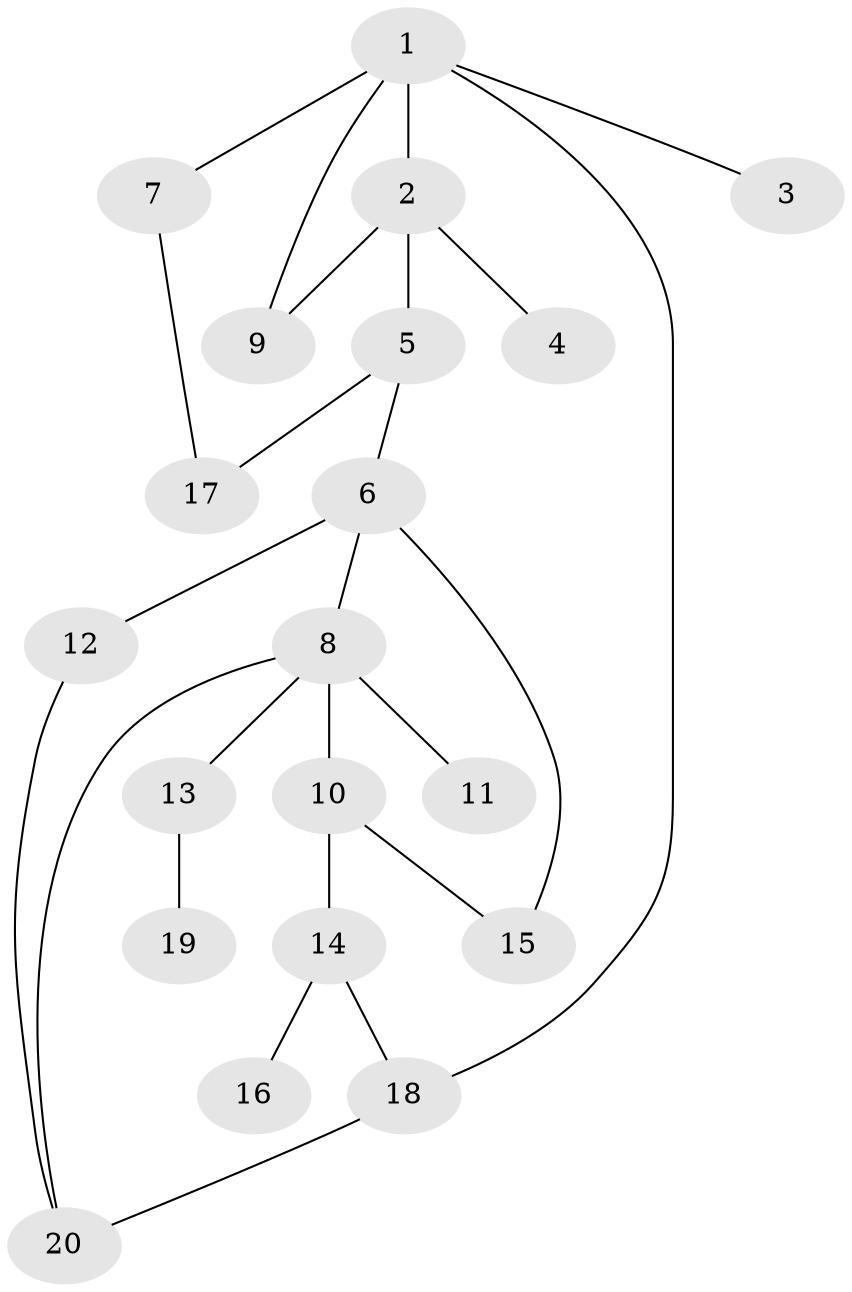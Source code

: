 // Generated by graph-tools (version 1.1) at 2025/46/02/15/25 05:46:28]
// undirected, 20 vertices, 25 edges
graph export_dot {
graph [start="1"]
  node [color=gray90,style=filled];
  1;
  2;
  3;
  4;
  5;
  6;
  7;
  8;
  9;
  10;
  11;
  12;
  13;
  14;
  15;
  16;
  17;
  18;
  19;
  20;
  1 -- 2;
  1 -- 3;
  1 -- 7;
  1 -- 18;
  1 -- 9;
  2 -- 4;
  2 -- 5;
  2 -- 9;
  5 -- 6;
  5 -- 17;
  6 -- 8;
  6 -- 12;
  6 -- 15;
  7 -- 17;
  8 -- 10;
  8 -- 11;
  8 -- 13;
  8 -- 20;
  10 -- 14;
  10 -- 15;
  12 -- 20;
  13 -- 19;
  14 -- 16;
  14 -- 18;
  18 -- 20;
}
